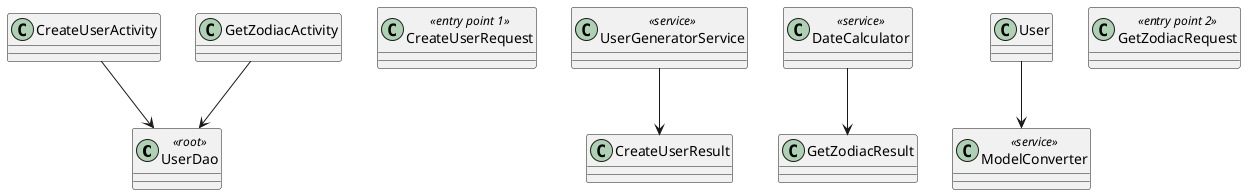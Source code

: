 
@startuml
class UserDao <<root>>
class CreateUserRequest <<entry point 1>>
class CreateUserResult
class CreateUserActivity
class UserGeneratorService <<service>>
class DateCalculator <<service>>
class ModelConverter <<service>>


class GetZodiacRequest <<entry point 2>>
class GetZodiacResult
class GetZodiacActivity

User --> ModelConverter
UserGeneratorService --> CreateUserResult
DateCalculator --> GetZodiacResult
CreateUserActivity --> UserDao
GetZodiacActivity --> UserDao


@enduml